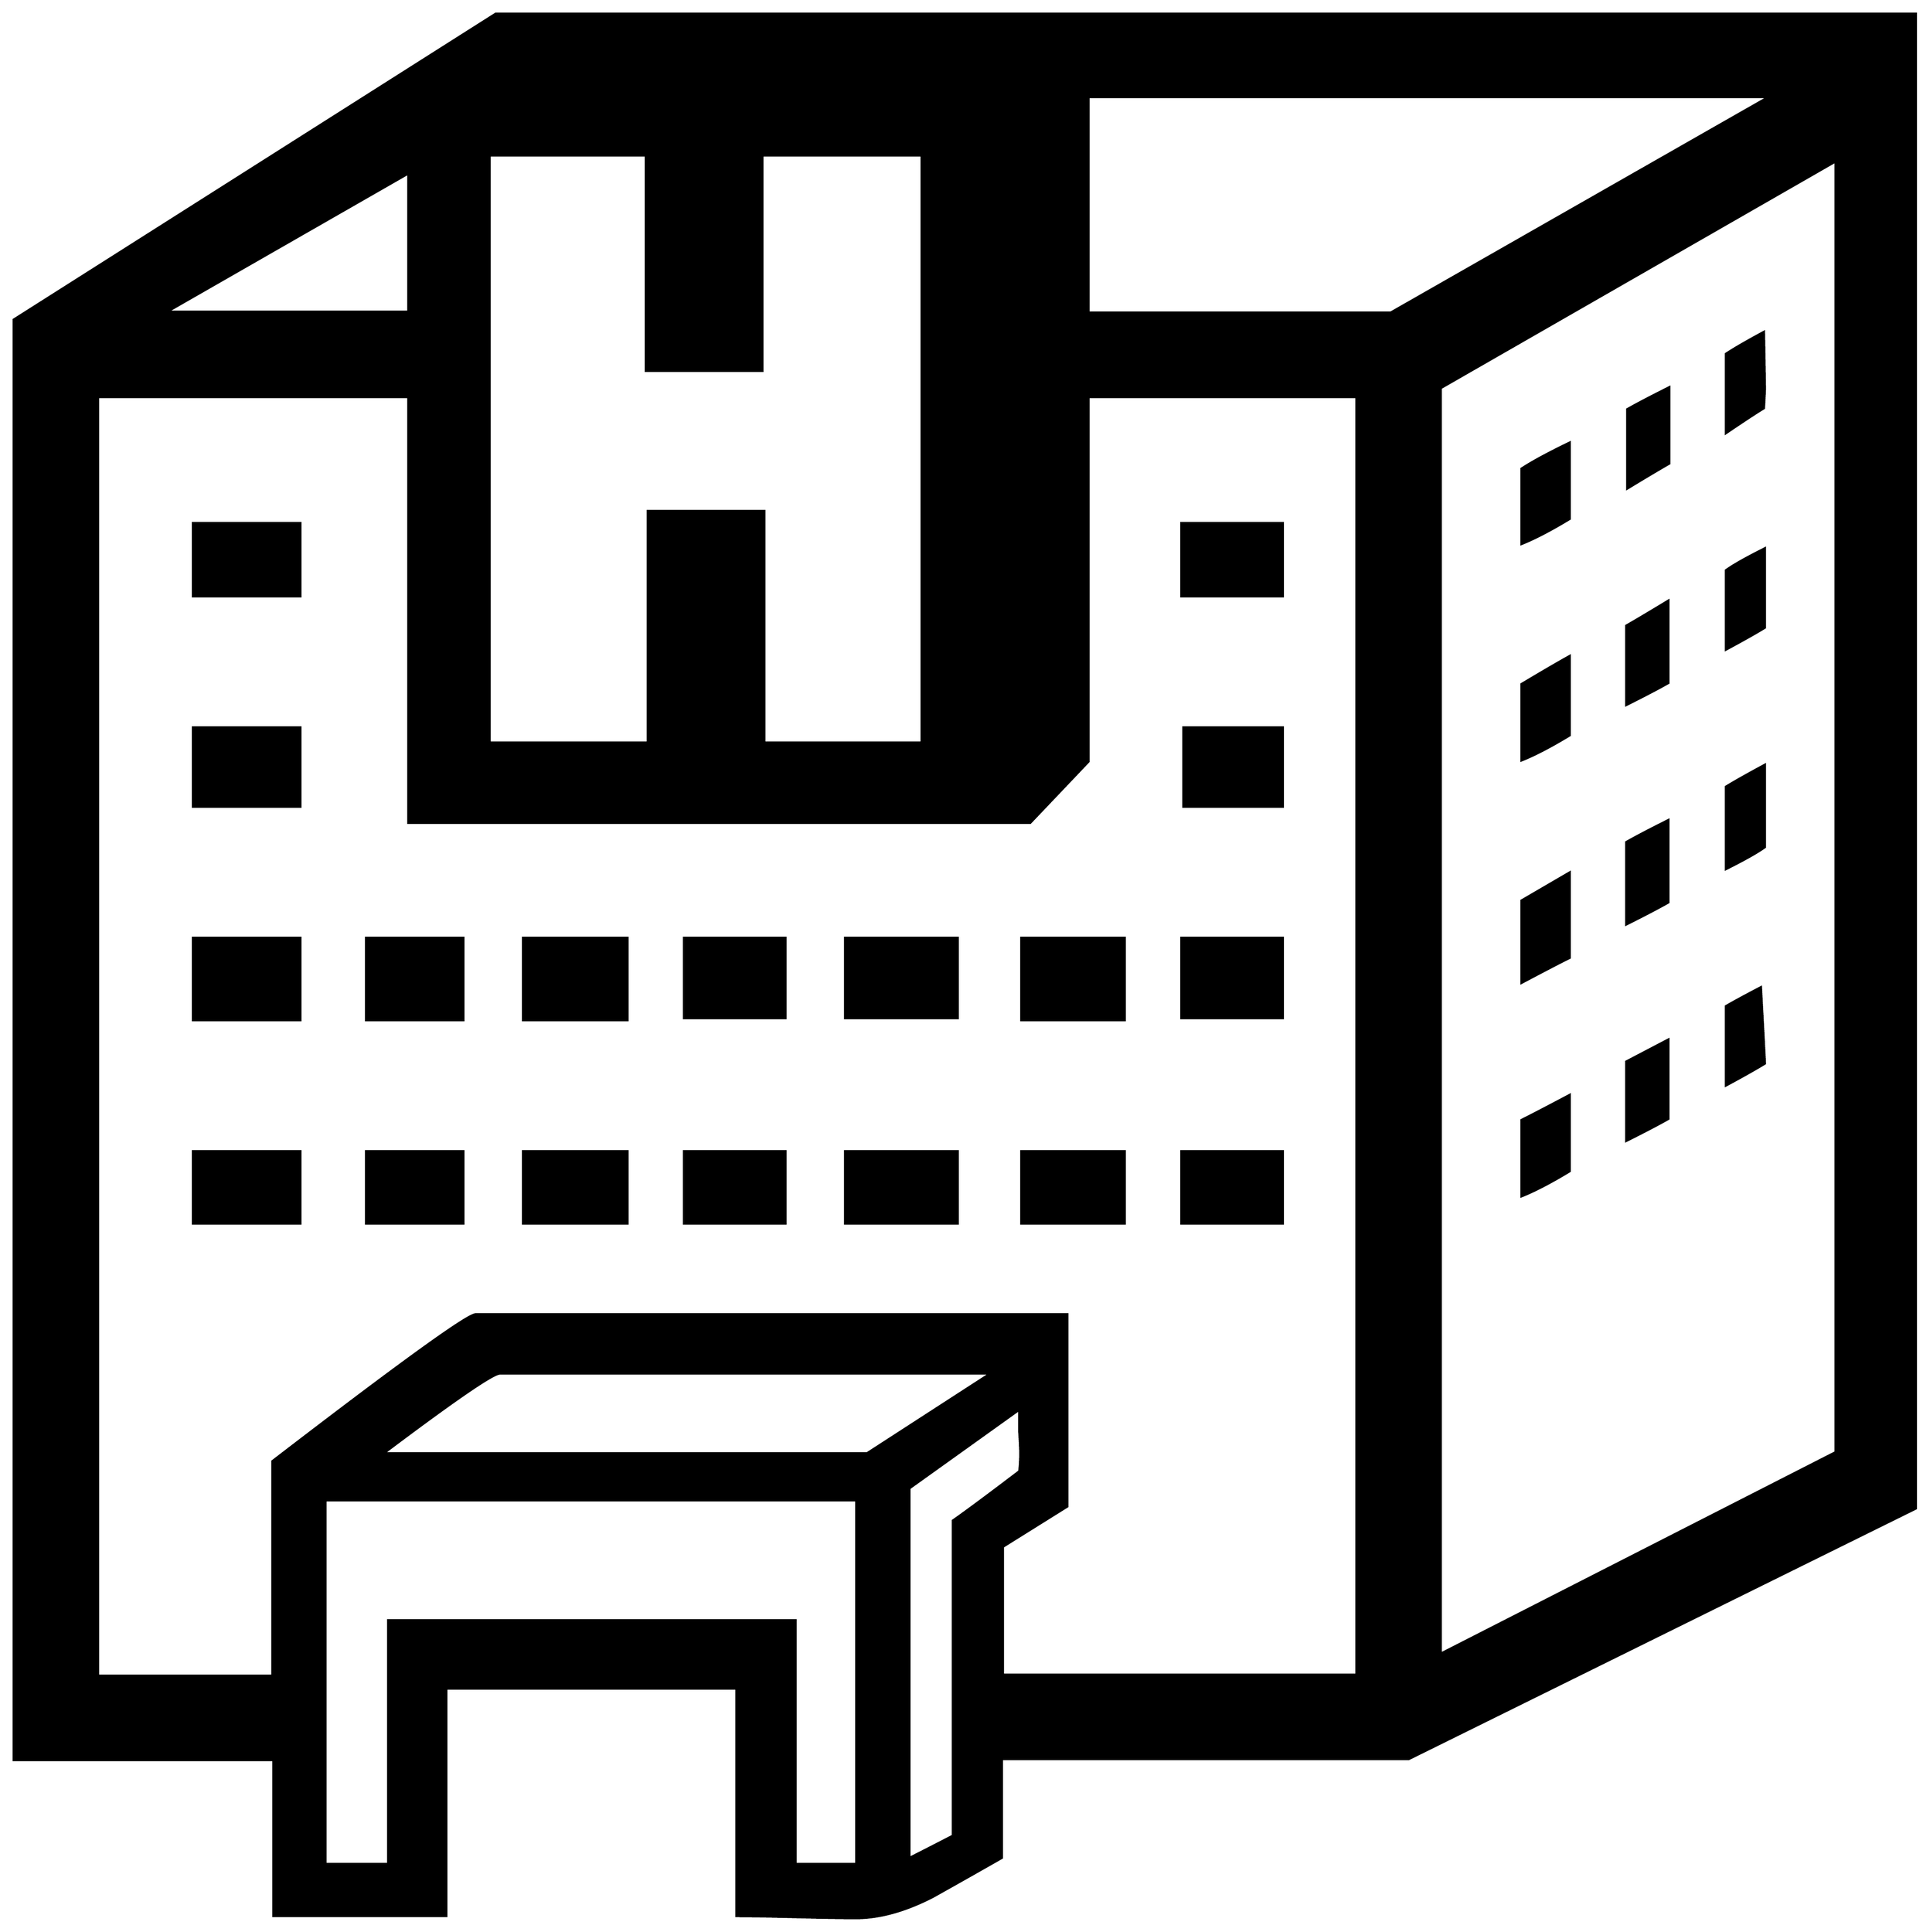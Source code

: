 


\begin{tikzpicture}[y=0.80pt, x=0.80pt, yscale=-1.0, xscale=1.0, inner sep=0pt, outer sep=0pt]
\begin{scope}[shift={(100.0,1688.0)},nonzero rule]
  \path[draw=.,fill=.,line width=1.600pt] (1972.0,-25.0) --
    (1468.0,224.0) -- (1064.0,224.0) -- (1064.0,322.0) ..
    controls (1040.667,335.333) and (1017.667,348.333) .. (995.0,361.0)
    .. controls (967.667,375.0) and (942.333,382.0) .. (919.0,382.0)
    .. controls (905.667,382.0) and (885.667,381.667) .. (859.0,381.0)
    .. controls (832.333,380.333) and (812.667,380.0) .. (800.0,380.0)
    -- (800.0,154.0) -- (512.0,154.0) -- (512.0,380.0) --
    (340.0,380.0) -- (340.0,225.0) -- (82.0,225.0) --
    (82.0,-1206.0) -- (561.0,-1510.0) -- (1972.0,-1510.0) --
    (1972.0,-25.0) -- cycle(1825.0,-1427.0) -- (1150.0,-1427.0)
    -- (1150.0,-1213.0) -- (1450.0,-1213.0) -- (1825.0,-1427.0)
    -- cycle(1892.0,-81.0) -- (1892.0,-1363.0) --
    (1500.0,-1138.0) -- (1500.0,119.0) -- (1892.0,-81.0) --
    cycle(984.0,-786.0) -- (984.0,-1369.0) -- (826.0,-1369.0) --
    (826.0,-1155.0) -- (710.0,-1155.0) -- (710.0,-1369.0) --
    (555.0,-1369.0) -- (555.0,-786.0) -- (712.0,-786.0) --
    (712.0,-1016.0) -- (828.0,-1016.0) -- (828.0,-786.0) --
    (984.0,-786.0) -- cycle(474.0,-1214.0) -- (474.0,-1351.0) --
    (235.0,-1214.0) -- (474.0,-1214.0) -- cycle(1416.0,140.0) --
    (1416.0,-1129.0) -- (1150.0,-1129.0) -- (1150.0,-767.0) ..
    controls (1137.333,-753.667) and (1118.0,-733.333) ..
    (1092.0,-706.0) -- (474.0,-706.0) -- (474.0,-1129.0) --
    (166.0,-1129.0) -- (166.0,141.0) -- (339.0,141.0) --
    (339.0,-72.0) .. controls (465.667,-169.333) and (533.0,-218.0)
    .. (541.0,-218.0) -- (1129.0,-218.0) -- (1129.0,-27.0) --
    (1065.0,13.0) -- (1065.0,140.0) -- (1416.0,140.0) --
    cycle(1082.0,-80.0) .. controls (1082.0,-84.0) and
    (1081.667,-91.0) .. (1081.0,-101.0) .. controls
    (1081.0,-110.333) and (1081.0,-117.667) .. (1081.0,-123.0) --
    (972.0,-45.0) -- (972.0,322.0) .. controls (981.333,317.333) and
    (995.667,310.0) .. (1015.0,300.0) -- (1015.0,-13.0) ..
    controls (1028.333,-22.333) and (1050.333,-38.667) .. (1081.0,-62.0)
    .. controls (1081.667,-67.333) and (1082.0,-73.333) ..
    (1082.0,-80.0) -- cycle(1052.0,-159.0) -- (565.0,-159.0) ..
    controls (558.333,-159.0) and (520.0,-132.667) .. (450.0,-80.0)
    -- (930.0,-80.0) .. controls (930.0,-80.0) and
    (970.667,-106.333) .. (1052.0,-159.0) -- cycle(919.0,328.0) --
    (919.0,-33.0) -- (392.0,-33.0) -- (392.0,328.0) --
    (454.0,328.0) -- (454.0,86.0) -- (859.0,86.0) --
    (859.0,328.0) -- (919.0,328.0) -- cycle(1822.0,-1137.0) ..
    controls (1822.0,-1137.0) and (1821.667,-1130.667) ..
    (1821.0,-1118.0) .. controls (1812.333,-1112.667) and
    (1799.667,-1104.333) .. (1783.0,-1093.0) -- (1783.0,-1172.0) ..
    controls (1791.0,-1177.333) and (1803.667,-1184.667) ..
    (1821.0,-1194.0) -- (1822.0,-1137.0) --
    cycle(1727.0,-1063.0) .. controls (1717.667,-1057.667) and
    (1703.667,-1049.333) .. (1685.0,-1038.0) -- (1685.0,-1117.0) ..
    controls (1694.333,-1122.333) and (1708.333,-1129.667) ..
    (1727.0,-1139.0) -- (1727.0,-1063.0) -- cycle(1822.0,-900.0)
    .. controls (1813.333,-894.667) and (1800.333,-887.333) ..
    (1783.0,-878.0) -- (1783.0,-957.0) .. controls
    (1790.333,-962.333) and (1803.333,-969.667) .. (1822.0,-979.0) --
    (1822.0,-900.0) -- cycle(1628.0,-1008.0) .. controls
    (1609.333,-996.667) and (1593.333,-988.333) .. (1580.0,-983.0) --
    (1580.0,-1058.0) .. controls (1590.0,-1064.667) and
    (1606.0,-1073.333) .. (1628.0,-1084.0) -- (1628.0,-1008.0) --
    cycle(1726.0,-845.0) .. controls (1716.667,-839.667) and
    (1702.667,-832.333) .. (1684.0,-823.0) -- (1684.0,-902.0) ..
    controls (1693.333,-907.333) and (1707.333,-915.667) ..
    (1726.0,-927.0) -- (1726.0,-845.0) -- cycle(1822.0,-682.0)
    .. controls (1814.667,-676.667) and (1801.667,-669.333) ..
    (1783.0,-660.0) -- (1783.0,-742.0) .. controls
    (1791.667,-747.333) and (1804.667,-754.667) .. (1822.0,-764.0) --
    (1822.0,-682.0) -- cycle(1628.0,-793.0) .. controls
    (1609.333,-781.667) and (1593.333,-773.333) .. (1580.0,-768.0) --
    (1580.0,-844.0) .. controls (1600.0,-856.0) and
    (1616.0,-865.333) .. (1628.0,-872.0) -- (1628.0,-793.0) --
    cycle(1726.0,-627.0) .. controls (1716.667,-621.667) and
    (1702.667,-614.333) .. (1684.0,-605.0) -- (1684.0,-687.0) ..
    controls (1693.333,-692.333) and (1707.333,-699.667) ..
    (1726.0,-709.0) -- (1726.0,-627.0) -- cycle(1822.0,-467.0)
    .. controls (1813.333,-461.667) and (1800.333,-454.333) ..
    (1783.0,-445.0) -- (1783.0,-524.0) .. controls
    (1791.0,-528.667) and (1802.667,-535.0) .. (1818.0,-543.0) --
    (1822.0,-467.0) -- cycle(1343.0,-931.0) -- (1242.0,-931.0)
    -- (1242.0,-1004.0) -- (1343.0,-1004.0) -- (1343.0,-931.0)
    -- cycle(1628.0,-572.0) .. controls (1617.333,-566.667) and
    (1601.333,-558.333) .. (1580.0,-547.0) -- (1580.0,-629.0) --
    (1628.0,-657.0) -- (1628.0,-572.0) -- cycle(1726.0,-412.0)
    .. controls (1716.667,-406.667) and (1702.667,-399.333) ..
    (1684.0,-390.0) -- (1684.0,-469.0) -- (1726.0,-491.0) --
    (1726.0,-412.0) -- cycle(1343.0,-722.0) -- (1244.0,-722.0)
    -- (1244.0,-801.0) -- (1343.0,-801.0) -- (1343.0,-722.0) --
    cycle(1628.0,-360.0) .. controls (1609.333,-348.667) and
    (1593.333,-340.333) .. (1580.0,-335.0) -- (1580.0,-411.0) ..
    controls (1590.667,-416.333) and (1606.667,-424.667) ..
    (1628.0,-436.0) -- (1628.0,-360.0) -- cycle(1343.0,-512.0)
    -- (1242.0,-512.0) -- (1242.0,-592.0) -- (1343.0,-592.0) --
    (1343.0,-512.0) -- cycle(1186.0,-510.0) -- (1083.0,-510.0)
    -- (1083.0,-592.0) -- (1186.0,-592.0) -- (1186.0,-510.0) --
    cycle(1343.0,-308.0) -- (1242.0,-308.0) -- (1242.0,-380.0)
    -- (1343.0,-380.0) -- (1343.0,-308.0) --
    cycle(1020.0,-512.0) -- (908.0,-512.0) -- (908.0,-592.0) --
    (1020.0,-592.0) -- (1020.0,-512.0) -- cycle(1186.0,-308.0)
    -- (1083.0,-308.0) -- (1083.0,-380.0) -- (1186.0,-380.0) --
    (1186.0,-308.0) -- cycle(849.0,-512.0) -- (748.0,-512.0) --
    (748.0,-592.0) -- (849.0,-592.0) -- (849.0,-512.0) --
    cycle(1020.0,-308.0) -- (908.0,-308.0) -- (908.0,-380.0) --
    (1020.0,-380.0) -- (1020.0,-308.0) -- cycle(367.0,-931.0) --
    (260.0,-931.0) -- (260.0,-1004.0) -- (367.0,-1004.0) --
    (367.0,-931.0) -- cycle(692.0,-510.0) -- (588.0,-510.0) --
    (588.0,-592.0) -- (692.0,-592.0) -- (692.0,-510.0) --
    cycle(849.0,-308.0) -- (748.0,-308.0) -- (748.0,-380.0) --
    (849.0,-380.0) -- (849.0,-308.0) -- cycle(367.0,-722.0) --
    (260.0,-722.0) -- (260.0,-801.0) -- (367.0,-801.0) --
    (367.0,-722.0) -- cycle(529.0,-510.0) -- (432.0,-510.0) --
    (432.0,-592.0) -- (529.0,-592.0) -- (529.0,-510.0) --
    cycle(692.0,-308.0) -- (588.0,-308.0) -- (588.0,-380.0) --
    (692.0,-380.0) -- (692.0,-308.0) -- cycle(367.0,-510.0) --
    (260.0,-510.0) -- (260.0,-592.0) -- (367.0,-592.0) --
    (367.0,-510.0) -- cycle(529.0,-308.0) -- (432.0,-308.0) --
    (432.0,-380.0) -- (529.0,-380.0) -- (529.0,-308.0) --
    cycle(367.0,-308.0) -- (260.0,-308.0) -- (260.0,-380.0) --
    (367.0,-380.0) -- (367.0,-308.0) -- cycle;
\end{scope}

\end{tikzpicture}

